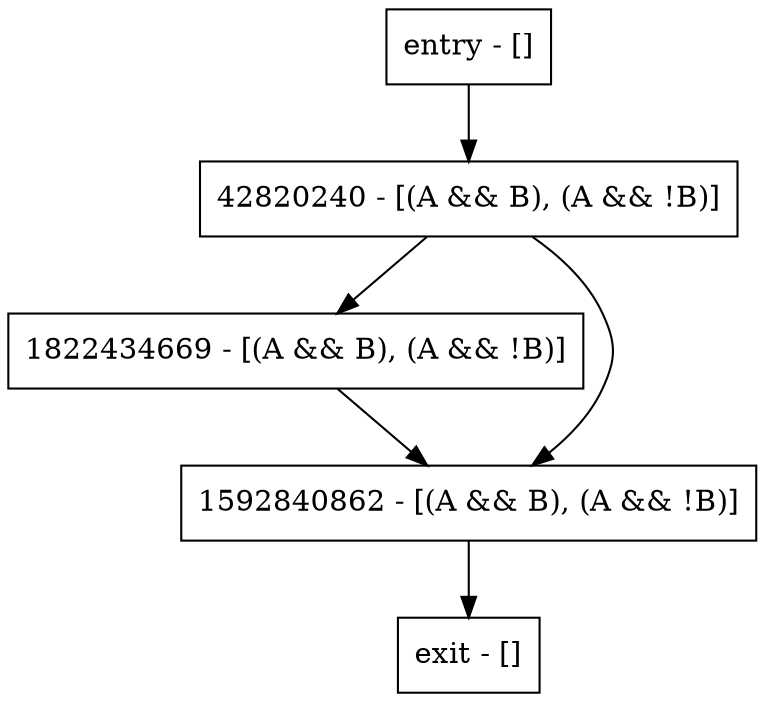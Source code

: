 digraph bar {
node [shape=record];
entry [label="entry - []"];
exit [label="exit - []"];
1822434669 [label="1822434669 - [(A && B), (A && !B)]"];
1592840862 [label="1592840862 - [(A && B), (A && !B)]"];
42820240 [label="42820240 - [(A && B), (A && !B)]"];
entry;
exit;
entry -> 42820240;
1822434669 -> 1592840862;
1592840862 -> exit;
42820240 -> 1822434669;
42820240 -> 1592840862;
}
